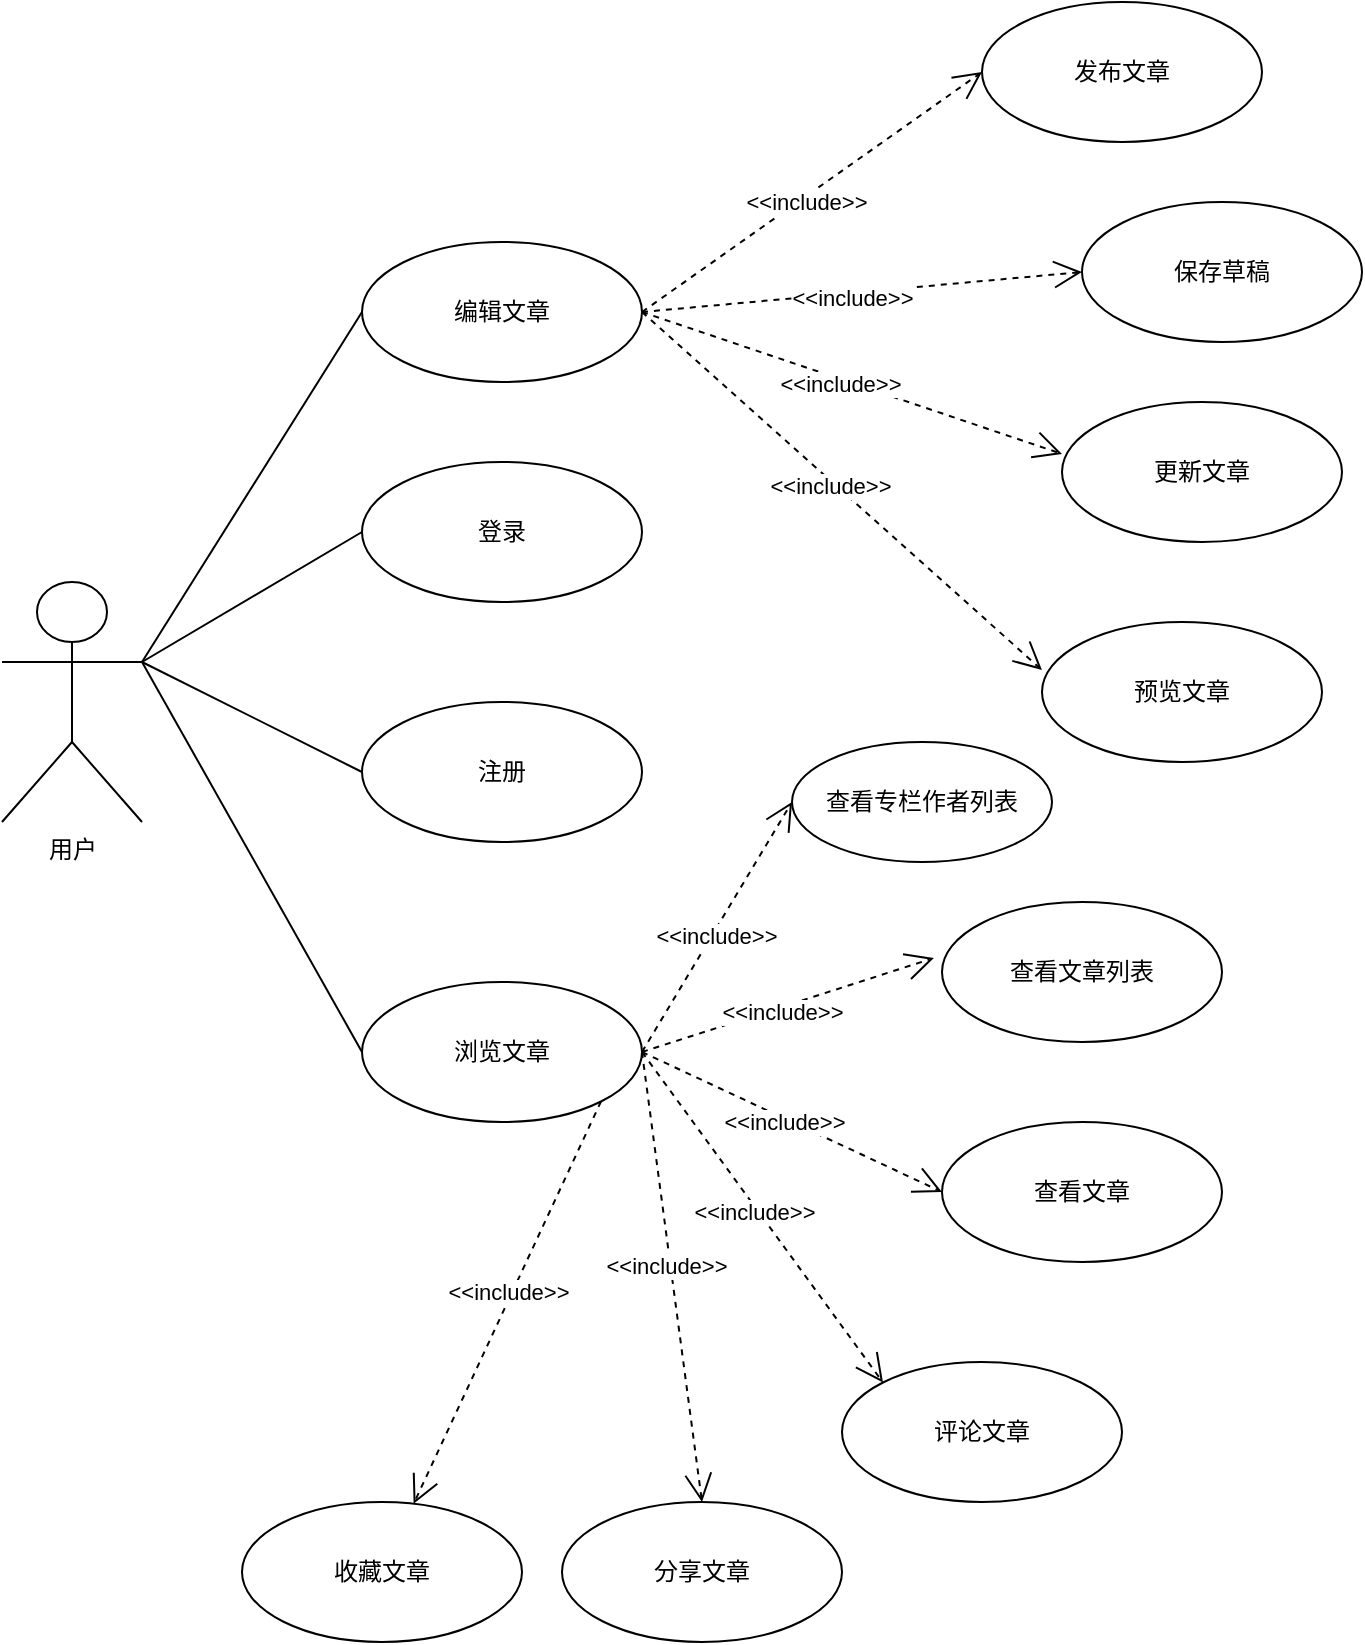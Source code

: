 <mxfile version="13.10.9" type="github">
  <diagram id="eL7ak1rJTYfULiPGaDFt" name="Page-1">
    <mxGraphModel dx="1186" dy="698" grid="1" gridSize="10" guides="1" tooltips="1" connect="1" arrows="1" fold="1" page="1" pageScale="1" pageWidth="3300" pageHeight="4681" math="0" shadow="0">
      <root>
        <mxCell id="0" />
        <mxCell id="1" parent="0" />
        <mxCell id="ZDJ-HBRPtkBt4qHDMkSX-4" value="发布文章" style="ellipse;whiteSpace=wrap;html=1;" parent="1" vertex="1">
          <mxGeometry x="570" y="100" width="140" height="70" as="geometry" />
        </mxCell>
        <mxCell id="ZDJ-HBRPtkBt4qHDMkSX-5" value="更新文章" style="ellipse;whiteSpace=wrap;html=1;" parent="1" vertex="1">
          <mxGeometry x="610" y="300" width="140" height="70" as="geometry" />
        </mxCell>
        <mxCell id="ZDJ-HBRPtkBt4qHDMkSX-9" value="保存草稿" style="ellipse;whiteSpace=wrap;html=1;" parent="1" vertex="1">
          <mxGeometry x="620" y="200" width="140" height="70" as="geometry" />
        </mxCell>
        <mxCell id="ZDJ-HBRPtkBt4qHDMkSX-11" value="" style="endArrow=open;endFill=1;endSize=12;html=1;entryX=0;entryY=0.5;entryDx=0;entryDy=0;dashed=1;exitX=1;exitY=0.5;exitDx=0;exitDy=0;" parent="1" source="p_YJIw6m68GWcsmd0kjf-3" target="ZDJ-HBRPtkBt4qHDMkSX-9" edge="1">
          <mxGeometry width="160" relative="1" as="geometry">
            <mxPoint x="70" y="150" as="sourcePoint" />
            <mxPoint x="280" y="180" as="targetPoint" />
          </mxGeometry>
        </mxCell>
        <mxCell id="p_YJIw6m68GWcsmd0kjf-6" value="&amp;lt;&amp;lt;include&amp;gt;&amp;gt;" style="edgeLabel;html=1;align=center;verticalAlign=middle;resizable=0;points=[];" vertex="1" connectable="0" parent="ZDJ-HBRPtkBt4qHDMkSX-11">
          <mxGeometry x="-0.051" y="-2" relative="1" as="geometry">
            <mxPoint as="offset" />
          </mxGeometry>
        </mxCell>
        <mxCell id="ZDJ-HBRPtkBt4qHDMkSX-13" value="预览文章" style="ellipse;whiteSpace=wrap;html=1;" parent="1" vertex="1">
          <mxGeometry x="600" y="410" width="140" height="70" as="geometry" />
        </mxCell>
        <mxCell id="ZDJ-HBRPtkBt4qHDMkSX-16" value="查看专栏作者列表" style="ellipse;whiteSpace=wrap;html=1;" parent="1" vertex="1">
          <mxGeometry x="475" y="470" width="130" height="60" as="geometry" />
        </mxCell>
        <mxCell id="ZDJ-HBRPtkBt4qHDMkSX-17" value="查看文章列表" style="ellipse;whiteSpace=wrap;html=1;" parent="1" vertex="1">
          <mxGeometry x="550" y="550" width="140" height="70" as="geometry" />
        </mxCell>
        <mxCell id="ZDJ-HBRPtkBt4qHDMkSX-18" value="查看文章" style="ellipse;whiteSpace=wrap;html=1;" parent="1" vertex="1">
          <mxGeometry x="550" y="660" width="140" height="70" as="geometry" />
        </mxCell>
        <mxCell id="ZDJ-HBRPtkBt4qHDMkSX-19" value="评论文章" style="ellipse;whiteSpace=wrap;html=1;" parent="1" vertex="1">
          <mxGeometry x="500" y="780" width="140" height="70" as="geometry" />
        </mxCell>
        <mxCell id="ZDJ-HBRPtkBt4qHDMkSX-20" value="收藏文章" style="ellipse;whiteSpace=wrap;html=1;" parent="1" vertex="1">
          <mxGeometry x="200" y="850" width="140" height="70" as="geometry" />
        </mxCell>
        <mxCell id="ZDJ-HBRPtkBt4qHDMkSX-21" value="分享文章" style="ellipse;whiteSpace=wrap;html=1;" parent="1" vertex="1">
          <mxGeometry x="360" y="850" width="140" height="70" as="geometry" />
        </mxCell>
        <mxCell id="p_YJIw6m68GWcsmd0kjf-2" value="用户" style="shape=umlActor;verticalLabelPosition=bottom;verticalAlign=top;html=1;" vertex="1" parent="1">
          <mxGeometry x="80" y="390" width="70" height="120" as="geometry" />
        </mxCell>
        <mxCell id="p_YJIw6m68GWcsmd0kjf-3" value="编辑文章" style="ellipse;whiteSpace=wrap;html=1;" vertex="1" parent="1">
          <mxGeometry x="260" y="220" width="140" height="70" as="geometry" />
        </mxCell>
        <mxCell id="p_YJIw6m68GWcsmd0kjf-12" value="" style="endArrow=none;endFill=0;endSize=12;html=1;entryX=0;entryY=0.5;entryDx=0;entryDy=0;exitX=1;exitY=0.333;exitDx=0;exitDy=0;exitPerimeter=0;" edge="1" parent="1" source="p_YJIw6m68GWcsmd0kjf-2" target="p_YJIw6m68GWcsmd0kjf-3">
          <mxGeometry width="160" relative="1" as="geometry">
            <mxPoint x="120" y="233.333" as="sourcePoint" />
            <mxPoint x="260" y="385" as="targetPoint" />
          </mxGeometry>
        </mxCell>
        <mxCell id="p_YJIw6m68GWcsmd0kjf-13" value="浏览文章" style="ellipse;whiteSpace=wrap;html=1;" vertex="1" parent="1">
          <mxGeometry x="260" y="590" width="140" height="70" as="geometry" />
        </mxCell>
        <mxCell id="p_YJIw6m68GWcsmd0kjf-14" value="" style="endArrow=none;endFill=0;endSize=12;html=1;entryX=0;entryY=0.5;entryDx=0;entryDy=0;exitX=1;exitY=0.333;exitDx=0;exitDy=0;exitPerimeter=0;" edge="1" parent="1" source="p_YJIw6m68GWcsmd0kjf-2" target="p_YJIw6m68GWcsmd0kjf-13">
          <mxGeometry width="160" relative="1" as="geometry">
            <mxPoint x="90" y="430" as="sourcePoint" />
            <mxPoint x="420" y="435" as="targetPoint" />
          </mxGeometry>
        </mxCell>
        <mxCell id="p_YJIw6m68GWcsmd0kjf-16" value="" style="endArrow=open;endFill=1;endSize=12;html=1;entryX=0;entryY=0.5;entryDx=0;entryDy=0;dashed=1;exitX=1;exitY=0.5;exitDx=0;exitDy=0;" edge="1" parent="1" source="p_YJIw6m68GWcsmd0kjf-3" target="ZDJ-HBRPtkBt4qHDMkSX-4">
          <mxGeometry width="160" relative="1" as="geometry">
            <mxPoint x="550" y="175" as="sourcePoint" />
            <mxPoint x="730" y="120" as="targetPoint" />
          </mxGeometry>
        </mxCell>
        <mxCell id="p_YJIw6m68GWcsmd0kjf-17" value="&amp;lt;&amp;lt;include&amp;gt;&amp;gt;" style="edgeLabel;html=1;align=center;verticalAlign=middle;resizable=0;points=[];" vertex="1" connectable="0" parent="p_YJIw6m68GWcsmd0kjf-16">
          <mxGeometry x="-0.051" y="-2" relative="1" as="geometry">
            <mxPoint as="offset" />
          </mxGeometry>
        </mxCell>
        <mxCell id="p_YJIw6m68GWcsmd0kjf-18" value="" style="endArrow=open;endFill=1;endSize=12;html=1;entryX=0;entryY=0.371;entryDx=0;entryDy=0;dashed=1;exitX=1;exitY=0.5;exitDx=0;exitDy=0;entryPerimeter=0;" edge="1" parent="1" source="p_YJIw6m68GWcsmd0kjf-3" target="ZDJ-HBRPtkBt4qHDMkSX-5">
          <mxGeometry width="160" relative="1" as="geometry">
            <mxPoint x="420" y="295" as="sourcePoint" />
            <mxPoint x="720" y="295" as="targetPoint" />
          </mxGeometry>
        </mxCell>
        <mxCell id="p_YJIw6m68GWcsmd0kjf-19" value="&amp;lt;&amp;lt;include&amp;gt;&amp;gt;" style="edgeLabel;html=1;align=center;verticalAlign=middle;resizable=0;points=[];" vertex="1" connectable="0" parent="p_YJIw6m68GWcsmd0kjf-18">
          <mxGeometry x="-0.051" y="-2" relative="1" as="geometry">
            <mxPoint as="offset" />
          </mxGeometry>
        </mxCell>
        <mxCell id="p_YJIw6m68GWcsmd0kjf-20" value="" style="endArrow=open;endFill=1;endSize=12;html=1;entryX=0;entryY=0.343;entryDx=0;entryDy=0;dashed=1;exitX=1;exitY=0.5;exitDx=0;exitDy=0;entryPerimeter=0;" edge="1" parent="1" source="p_YJIw6m68GWcsmd0kjf-3" target="ZDJ-HBRPtkBt4qHDMkSX-13">
          <mxGeometry width="160" relative="1" as="geometry">
            <mxPoint x="420" y="295" as="sourcePoint" />
            <mxPoint x="630" y="355.97" as="targetPoint" />
          </mxGeometry>
        </mxCell>
        <mxCell id="p_YJIw6m68GWcsmd0kjf-21" value="&amp;lt;&amp;lt;include&amp;gt;&amp;gt;" style="edgeLabel;html=1;align=center;verticalAlign=middle;resizable=0;points=[];" vertex="1" connectable="0" parent="p_YJIw6m68GWcsmd0kjf-20">
          <mxGeometry x="-0.051" y="-2" relative="1" as="geometry">
            <mxPoint as="offset" />
          </mxGeometry>
        </mxCell>
        <mxCell id="p_YJIw6m68GWcsmd0kjf-22" value="" style="endArrow=open;endFill=1;endSize=12;html=1;entryX=0;entryY=0.5;entryDx=0;entryDy=0;dashed=1;exitX=1;exitY=0.5;exitDx=0;exitDy=0;" edge="1" parent="1" source="p_YJIw6m68GWcsmd0kjf-13" target="ZDJ-HBRPtkBt4qHDMkSX-16">
          <mxGeometry width="160" relative="1" as="geometry">
            <mxPoint x="420" y="295" as="sourcePoint" />
            <mxPoint x="610" y="444.01" as="targetPoint" />
          </mxGeometry>
        </mxCell>
        <mxCell id="p_YJIw6m68GWcsmd0kjf-23" value="&amp;lt;&amp;lt;include&amp;gt;&amp;gt;" style="edgeLabel;html=1;align=center;verticalAlign=middle;resizable=0;points=[];" vertex="1" connectable="0" parent="p_YJIw6m68GWcsmd0kjf-22">
          <mxGeometry x="-0.051" y="-2" relative="1" as="geometry">
            <mxPoint as="offset" />
          </mxGeometry>
        </mxCell>
        <mxCell id="p_YJIw6m68GWcsmd0kjf-24" value="" style="endArrow=open;endFill=1;endSize=12;html=1;entryX=0;entryY=0.5;entryDx=0;entryDy=0;dashed=1;exitX=1;exitY=0.5;exitDx=0;exitDy=0;" edge="1" parent="1" source="p_YJIw6m68GWcsmd0kjf-13" target="ZDJ-HBRPtkBt4qHDMkSX-18">
          <mxGeometry width="160" relative="1" as="geometry">
            <mxPoint x="410" y="635" as="sourcePoint" />
            <mxPoint x="530" y="540" as="targetPoint" />
          </mxGeometry>
        </mxCell>
        <mxCell id="p_YJIw6m68GWcsmd0kjf-25" value="&amp;lt;&amp;lt;include&amp;gt;&amp;gt;" style="edgeLabel;html=1;align=center;verticalAlign=middle;resizable=0;points=[];" vertex="1" connectable="0" parent="p_YJIw6m68GWcsmd0kjf-24">
          <mxGeometry x="-0.051" y="-2" relative="1" as="geometry">
            <mxPoint as="offset" />
          </mxGeometry>
        </mxCell>
        <mxCell id="p_YJIw6m68GWcsmd0kjf-26" value="" style="endArrow=open;endFill=1;endSize=12;html=1;entryX=-0.029;entryY=0.4;entryDx=0;entryDy=0;dashed=1;exitX=1;exitY=0.5;exitDx=0;exitDy=0;entryPerimeter=0;" edge="1" parent="1" source="p_YJIw6m68GWcsmd0kjf-13" target="ZDJ-HBRPtkBt4qHDMkSX-17">
          <mxGeometry width="160" relative="1" as="geometry">
            <mxPoint x="400" y="620" as="sourcePoint" />
            <mxPoint x="540" y="550" as="targetPoint" />
          </mxGeometry>
        </mxCell>
        <mxCell id="p_YJIw6m68GWcsmd0kjf-27" value="&amp;lt;&amp;lt;include&amp;gt;&amp;gt;" style="edgeLabel;html=1;align=center;verticalAlign=middle;resizable=0;points=[];" vertex="1" connectable="0" parent="p_YJIw6m68GWcsmd0kjf-26">
          <mxGeometry x="-0.051" y="-2" relative="1" as="geometry">
            <mxPoint as="offset" />
          </mxGeometry>
        </mxCell>
        <mxCell id="p_YJIw6m68GWcsmd0kjf-28" value="" style="endArrow=open;endFill=1;endSize=12;html=1;entryX=0;entryY=0;entryDx=0;entryDy=0;dashed=1;exitX=1;exitY=0.5;exitDx=0;exitDy=0;" edge="1" parent="1" source="p_YJIw6m68GWcsmd0kjf-13" target="ZDJ-HBRPtkBt4qHDMkSX-19">
          <mxGeometry width="160" relative="1" as="geometry">
            <mxPoint x="430" y="655" as="sourcePoint" />
            <mxPoint x="550" y="560" as="targetPoint" />
          </mxGeometry>
        </mxCell>
        <mxCell id="p_YJIw6m68GWcsmd0kjf-29" value="&amp;lt;&amp;lt;include&amp;gt;&amp;gt;" style="edgeLabel;html=1;align=center;verticalAlign=middle;resizable=0;points=[];" vertex="1" connectable="0" parent="p_YJIw6m68GWcsmd0kjf-28">
          <mxGeometry x="-0.051" y="-2" relative="1" as="geometry">
            <mxPoint as="offset" />
          </mxGeometry>
        </mxCell>
        <mxCell id="p_YJIw6m68GWcsmd0kjf-30" value="" style="endArrow=open;endFill=1;endSize=12;html=1;entryX=0.5;entryY=0;entryDx=0;entryDy=0;dashed=1;exitX=1;exitY=0.5;exitDx=0;exitDy=0;" edge="1" parent="1" source="p_YJIw6m68GWcsmd0kjf-13" target="ZDJ-HBRPtkBt4qHDMkSX-21">
          <mxGeometry width="160" relative="1" as="geometry">
            <mxPoint x="350" y="720" as="sourcePoint" />
            <mxPoint x="500.503" y="820.251" as="targetPoint" />
          </mxGeometry>
        </mxCell>
        <mxCell id="p_YJIw6m68GWcsmd0kjf-31" value="&amp;lt;&amp;lt;include&amp;gt;&amp;gt;" style="edgeLabel;html=1;align=center;verticalAlign=middle;resizable=0;points=[];" vertex="1" connectable="0" parent="p_YJIw6m68GWcsmd0kjf-30">
          <mxGeometry x="-0.051" y="-2" relative="1" as="geometry">
            <mxPoint as="offset" />
          </mxGeometry>
        </mxCell>
        <mxCell id="p_YJIw6m68GWcsmd0kjf-32" value="" style="endArrow=open;endFill=1;endSize=12;html=1;dashed=1;exitX=1;exitY=1;exitDx=0;exitDy=0;" edge="1" parent="1" source="p_YJIw6m68GWcsmd0kjf-13" target="ZDJ-HBRPtkBt4qHDMkSX-20">
          <mxGeometry width="160" relative="1" as="geometry">
            <mxPoint x="380" y="680" as="sourcePoint" />
            <mxPoint x="440" y="880" as="targetPoint" />
          </mxGeometry>
        </mxCell>
        <mxCell id="p_YJIw6m68GWcsmd0kjf-33" value="&amp;lt;&amp;lt;include&amp;gt;&amp;gt;" style="edgeLabel;html=1;align=center;verticalAlign=middle;resizable=0;points=[];" vertex="1" connectable="0" parent="p_YJIw6m68GWcsmd0kjf-32">
          <mxGeometry x="-0.051" y="-2" relative="1" as="geometry">
            <mxPoint as="offset" />
          </mxGeometry>
        </mxCell>
        <mxCell id="p_YJIw6m68GWcsmd0kjf-34" value="登录" style="ellipse;whiteSpace=wrap;html=1;" vertex="1" parent="1">
          <mxGeometry x="260" y="330" width="140" height="70" as="geometry" />
        </mxCell>
        <mxCell id="p_YJIw6m68GWcsmd0kjf-35" value="注册" style="ellipse;whiteSpace=wrap;html=1;" vertex="1" parent="1">
          <mxGeometry x="260" y="450" width="140" height="70" as="geometry" />
        </mxCell>
        <mxCell id="p_YJIw6m68GWcsmd0kjf-36" value="" style="endArrow=none;endFill=0;endSize=12;html=1;entryX=0;entryY=0.5;entryDx=0;entryDy=0;" edge="1" parent="1" target="p_YJIw6m68GWcsmd0kjf-34">
          <mxGeometry width="160" relative="1" as="geometry">
            <mxPoint x="150" y="430" as="sourcePoint" />
            <mxPoint x="270" y="265" as="targetPoint" />
          </mxGeometry>
        </mxCell>
        <mxCell id="p_YJIw6m68GWcsmd0kjf-37" value="" style="endArrow=none;endFill=0;endSize=12;html=1;entryX=0;entryY=0.5;entryDx=0;entryDy=0;" edge="1" parent="1" target="p_YJIw6m68GWcsmd0kjf-35">
          <mxGeometry width="160" relative="1" as="geometry">
            <mxPoint x="150" y="430" as="sourcePoint" />
            <mxPoint x="270" y="375" as="targetPoint" />
          </mxGeometry>
        </mxCell>
      </root>
    </mxGraphModel>
  </diagram>
</mxfile>
